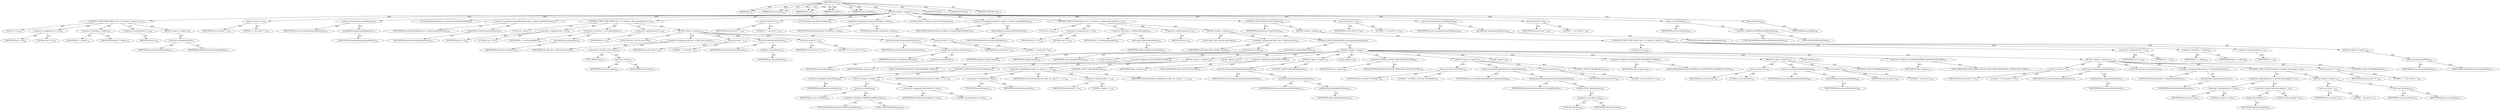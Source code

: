 digraph "write" {  
"111669149697" [label = <(METHOD,write)<SUB>115</SUB>> ]
"115964116993" [label = <(PARAM,this)<SUB>115</SUB>> ]
"115964116998" [label = <(PARAM,Element element)<SUB>115</SUB>> ]
"115964116999" [label = <(PARAM,Writer out)<SUB>115</SUB>> ]
"115964117000" [label = <(PARAM,int indent)<SUB>115</SUB>> ]
"115964117001" [label = <(PARAM,String indentWith)<SUB>116</SUB>> ]
"25769803777" [label = <(BLOCK,&lt;empty&gt;,&lt;empty&gt;)<SUB>117</SUB>> ]
"47244640256" [label = <(CONTROL_STRUCTURE,FOR,for (int i = 0; Some(i &lt; indent); i++))<SUB>120</SUB>> ]
"94489280513" [label = <(LOCAL,int i: int)<SUB>120</SUB>> ]
"30064771078" [label = <(&lt;operator&gt;.assignment,int i = 0)<SUB>120</SUB>> ]
"68719476751" [label = <(IDENTIFIER,i,int i = 0)<SUB>120</SUB>> ]
"90194313220" [label = <(LITERAL,0,int i = 0)<SUB>120</SUB>> ]
"30064771079" [label = <(&lt;operator&gt;.lessThan,i &lt; indent)<SUB>120</SUB>> ]
"68719476752" [label = <(IDENTIFIER,i,i &lt; indent)<SUB>120</SUB>> ]
"68719476753" [label = <(IDENTIFIER,indent,i &lt; indent)<SUB>120</SUB>> ]
"30064771080" [label = <(&lt;operator&gt;.postIncrement,i++)<SUB>120</SUB>> ]
"68719476754" [label = <(IDENTIFIER,i,i++)<SUB>120</SUB>> ]
"25769803778" [label = <(BLOCK,&lt;empty&gt;,&lt;empty&gt;)<SUB>120</SUB>> ]
"30064771081" [label = <(write,out.write(indentWith))<SUB>121</SUB>> ]
"68719476755" [label = <(IDENTIFIER,out,out.write(indentWith))<SUB>121</SUB>> ]
"68719476756" [label = <(IDENTIFIER,indentWith,out.write(indentWith))<SUB>121</SUB>> ]
"30064771082" [label = <(write,out.write(&quot;&lt;&quot;))<SUB>125</SUB>> ]
"68719476757" [label = <(IDENTIFIER,out,out.write(&quot;&lt;&quot;))<SUB>125</SUB>> ]
"90194313221" [label = <(LITERAL,&quot;&lt;&quot;,out.write(&quot;&lt;&quot;))<SUB>125</SUB>> ]
"30064771083" [label = <(write,out.write(element.getTagName()))<SUB>126</SUB>> ]
"68719476758" [label = <(IDENTIFIER,out,out.write(element.getTagName()))<SUB>126</SUB>> ]
"30064771084" [label = <(getTagName,element.getTagName())<SUB>126</SUB>> ]
"68719476759" [label = <(IDENTIFIER,element,element.getTagName())<SUB>126</SUB>> ]
"94489280514" [label = <(LOCAL,NamedNodeMap attrs: org.w3c.dom.NamedNodeMap)<SUB>129</SUB>> ]
"30064771085" [label = <(&lt;operator&gt;.assignment,NamedNodeMap attrs = element.getAttributes())<SUB>129</SUB>> ]
"68719476760" [label = <(IDENTIFIER,attrs,NamedNodeMap attrs = element.getAttributes())<SUB>129</SUB>> ]
"30064771086" [label = <(getAttributes,element.getAttributes())<SUB>129</SUB>> ]
"68719476761" [label = <(IDENTIFIER,element,element.getAttributes())<SUB>129</SUB>> ]
"47244640257" [label = <(CONTROL_STRUCTURE,FOR,for (int i = 0; Some(i &lt; attrs.getLength()); i++))<SUB>130</SUB>> ]
"94489280515" [label = <(LOCAL,int i: int)<SUB>130</SUB>> ]
"30064771087" [label = <(&lt;operator&gt;.assignment,int i = 0)<SUB>130</SUB>> ]
"68719476762" [label = <(IDENTIFIER,i,int i = 0)<SUB>130</SUB>> ]
"90194313222" [label = <(LITERAL,0,int i = 0)<SUB>130</SUB>> ]
"30064771088" [label = <(&lt;operator&gt;.lessThan,i &lt; attrs.getLength())<SUB>130</SUB>> ]
"68719476763" [label = <(IDENTIFIER,i,i &lt; attrs.getLength())<SUB>130</SUB>> ]
"30064771089" [label = <(getLength,attrs.getLength())<SUB>130</SUB>> ]
"68719476764" [label = <(IDENTIFIER,attrs,attrs.getLength())<SUB>130</SUB>> ]
"30064771090" [label = <(&lt;operator&gt;.postIncrement,i++)<SUB>130</SUB>> ]
"68719476765" [label = <(IDENTIFIER,i,i++)<SUB>130</SUB>> ]
"25769803779" [label = <(BLOCK,&lt;empty&gt;,&lt;empty&gt;)<SUB>130</SUB>> ]
"94489280516" [label = <(LOCAL,Attr attr: org.w3c.dom.Attr)<SUB>131</SUB>> ]
"30064771091" [label = <(&lt;operator&gt;.assignment,Attr attr = (Attr) attrs.item(i))<SUB>131</SUB>> ]
"68719476766" [label = <(IDENTIFIER,attr,Attr attr = (Attr) attrs.item(i))<SUB>131</SUB>> ]
"30064771092" [label = <(&lt;operator&gt;.cast,(Attr) attrs.item(i))<SUB>131</SUB>> ]
"180388626432" [label = <(TYPE_REF,Attr,Attr)<SUB>131</SUB>> ]
"30064771093" [label = <(item,attrs.item(i))<SUB>131</SUB>> ]
"68719476767" [label = <(IDENTIFIER,attrs,attrs.item(i))<SUB>131</SUB>> ]
"68719476768" [label = <(IDENTIFIER,i,attrs.item(i))<SUB>131</SUB>> ]
"30064771094" [label = <(write,out.write(&quot; &quot;))<SUB>132</SUB>> ]
"68719476769" [label = <(IDENTIFIER,out,out.write(&quot; &quot;))<SUB>132</SUB>> ]
"90194313223" [label = <(LITERAL,&quot; &quot;,out.write(&quot; &quot;))<SUB>132</SUB>> ]
"30064771095" [label = <(write,out.write(attr.getName()))<SUB>133</SUB>> ]
"68719476770" [label = <(IDENTIFIER,out,out.write(attr.getName()))<SUB>133</SUB>> ]
"30064771096" [label = <(getName,attr.getName())<SUB>133</SUB>> ]
"68719476771" [label = <(IDENTIFIER,attr,attr.getName())<SUB>133</SUB>> ]
"30064771097" [label = <(write,out.write(&quot;=\&quot;&quot;))<SUB>134</SUB>> ]
"68719476772" [label = <(IDENTIFIER,out,out.write(&quot;=\&quot;&quot;))<SUB>134</SUB>> ]
"90194313224" [label = <(LITERAL,&quot;=\&quot;&quot;,out.write(&quot;=\&quot;&quot;))<SUB>134</SUB>> ]
"30064771098" [label = <(write,out.write(encode(attr.getValue())))<SUB>135</SUB>> ]
"68719476773" [label = <(IDENTIFIER,out,out.write(encode(attr.getValue())))<SUB>135</SUB>> ]
"30064771099" [label = <(encode,this.encode(attr.getValue()))<SUB>135</SUB>> ]
"68719476737" [label = <(IDENTIFIER,this,this.encode(attr.getValue()))<SUB>135</SUB>> ]
"30064771100" [label = <(getValue,attr.getValue())<SUB>135</SUB>> ]
"68719476774" [label = <(IDENTIFIER,attr,attr.getValue())<SUB>135</SUB>> ]
"30064771101" [label = <(write,out.write(&quot;\&quot;&quot;))<SUB>136</SUB>> ]
"68719476775" [label = <(IDENTIFIER,out,out.write(&quot;\&quot;&quot;))<SUB>136</SUB>> ]
"90194313225" [label = <(LITERAL,&quot;\&quot;&quot;,out.write(&quot;\&quot;&quot;))<SUB>136</SUB>> ]
"30064771102" [label = <(write,out.write(&quot;&gt;&quot;))<SUB>138</SUB>> ]
"68719476776" [label = <(IDENTIFIER,out,out.write(&quot;&gt;&quot;))<SUB>138</SUB>> ]
"90194313226" [label = <(LITERAL,&quot;&gt;&quot;,out.write(&quot;&gt;&quot;))<SUB>138</SUB>> ]
"94489280517" [label = <(LOCAL,boolean hasChildren: boolean)<SUB>141</SUB>> ]
"30064771103" [label = <(&lt;operator&gt;.assignment,boolean hasChildren = false)<SUB>141</SUB>> ]
"68719476777" [label = <(IDENTIFIER,hasChildren,boolean hasChildren = false)<SUB>141</SUB>> ]
"90194313227" [label = <(LITERAL,false,boolean hasChildren = false)<SUB>141</SUB>> ]
"94489280518" [label = <(LOCAL,NodeList children: org.w3c.dom.NodeList)<SUB>142</SUB>> ]
"30064771104" [label = <(&lt;operator&gt;.assignment,NodeList children = element.getChildNodes())<SUB>142</SUB>> ]
"68719476778" [label = <(IDENTIFIER,children,NodeList children = element.getChildNodes())<SUB>142</SUB>> ]
"30064771105" [label = <(getChildNodes,element.getChildNodes())<SUB>142</SUB>> ]
"68719476779" [label = <(IDENTIFIER,element,element.getChildNodes())<SUB>142</SUB>> ]
"47244640258" [label = <(CONTROL_STRUCTURE,FOR,for (int i = 0; Some(i &lt; children.getLength()); i++))<SUB>143</SUB>> ]
"94489280519" [label = <(LOCAL,int i: int)<SUB>143</SUB>> ]
"30064771106" [label = <(&lt;operator&gt;.assignment,int i = 0)<SUB>143</SUB>> ]
"68719476780" [label = <(IDENTIFIER,i,int i = 0)<SUB>143</SUB>> ]
"90194313228" [label = <(LITERAL,0,int i = 0)<SUB>143</SUB>> ]
"30064771107" [label = <(&lt;operator&gt;.lessThan,i &lt; children.getLength())<SUB>143</SUB>> ]
"68719476781" [label = <(IDENTIFIER,i,i &lt; children.getLength())<SUB>143</SUB>> ]
"30064771108" [label = <(getLength,children.getLength())<SUB>143</SUB>> ]
"68719476782" [label = <(IDENTIFIER,children,children.getLength())<SUB>143</SUB>> ]
"30064771109" [label = <(&lt;operator&gt;.postIncrement,i++)<SUB>143</SUB>> ]
"68719476783" [label = <(IDENTIFIER,i,i++)<SUB>143</SUB>> ]
"25769803780" [label = <(BLOCK,&lt;empty&gt;,&lt;empty&gt;)<SUB>143</SUB>> ]
"94489280520" [label = <(LOCAL,Node child: org.w3c.dom.Node)<SUB>144</SUB>> ]
"30064771110" [label = <(&lt;operator&gt;.assignment,Node child = children.item(i))<SUB>144</SUB>> ]
"68719476784" [label = <(IDENTIFIER,child,Node child = children.item(i))<SUB>144</SUB>> ]
"30064771111" [label = <(item,children.item(i))<SUB>144</SUB>> ]
"68719476785" [label = <(IDENTIFIER,children,children.item(i))<SUB>144</SUB>> ]
"68719476786" [label = <(IDENTIFIER,i,children.item(i))<SUB>144</SUB>> ]
"47244640259" [label = <(CONTROL_STRUCTURE,SWITCH,switch(child.getNodeType()))> ]
"30064771112" [label = <(getNodeType,child.getNodeType())<SUB>146</SUB>> ]
"68719476787" [label = <(IDENTIFIER,child,child.getNodeType())<SUB>146</SUB>> ]
"25769803781" [label = <(BLOCK,&lt;empty&gt;,&lt;empty&gt;)> ]
"81604378624" [label = <(JUMP_TARGET,case)> ]
"30064771113" [label = <(&lt;operator&gt;.fieldAccess,Node.ELEMENT_NODE)<SUB>148</SUB>> ]
"68719476788" [label = <(IDENTIFIER,Node,&lt;empty&gt;)<SUB>148</SUB>> ]
"55834574848" [label = <(FIELD_IDENTIFIER,ELEMENT_NODE,ELEMENT_NODE)<SUB>148</SUB>> ]
"25769803782" [label = <(BLOCK,&lt;empty&gt;,&lt;empty&gt;)<SUB>149</SUB>> ]
"47244640260" [label = <(CONTROL_STRUCTURE,IF,if (!hasChildren))<SUB>149</SUB>> ]
"30064771114" [label = <(&lt;operator&gt;.logicalNot,!hasChildren)<SUB>149</SUB>> ]
"68719476789" [label = <(IDENTIFIER,hasChildren,!hasChildren)<SUB>149</SUB>> ]
"25769803783" [label = <(BLOCK,&lt;empty&gt;,&lt;empty&gt;)<SUB>149</SUB>> ]
"30064771115" [label = <(write,out.write(lSep))<SUB>150</SUB>> ]
"68719476790" [label = <(IDENTIFIER,out,out.write(lSep))<SUB>150</SUB>> ]
"30064771116" [label = <(&lt;operator&gt;.fieldAccess,DOMElementWriter.lSep)<SUB>150</SUB>> ]
"180388626433" [label = <(TYPE_REF,DOMElementWriter,DOMElementWriter)<SUB>150</SUB>> ]
"55834574849" [label = <(FIELD_IDENTIFIER,lSep,lSep)<SUB>150</SUB>> ]
"30064771117" [label = <(&lt;operator&gt;.assignment,hasChildren = true)<SUB>151</SUB>> ]
"68719476791" [label = <(IDENTIFIER,hasChildren,hasChildren = true)<SUB>151</SUB>> ]
"90194313229" [label = <(LITERAL,true,hasChildren = true)<SUB>151</SUB>> ]
"30064771118" [label = <(write,this.write((Element) child, out, indent + 1, in...)<SUB>153</SUB>> ]
"68719476738" [label = <(IDENTIFIER,this,this.write((Element) child, out, indent + 1, in...)<SUB>153</SUB>> ]
"30064771119" [label = <(&lt;operator&gt;.cast,(Element) child)<SUB>153</SUB>> ]
"180388626434" [label = <(TYPE_REF,Element,Element)<SUB>153</SUB>> ]
"68719476792" [label = <(IDENTIFIER,child,(Element) child)<SUB>153</SUB>> ]
"68719476793" [label = <(IDENTIFIER,out,this.write((Element) child, out, indent + 1, in...)<SUB>153</SUB>> ]
"30064771120" [label = <(&lt;operator&gt;.addition,indent + 1)<SUB>153</SUB>> ]
"68719476794" [label = <(IDENTIFIER,indent,indent + 1)<SUB>153</SUB>> ]
"90194313230" [label = <(LITERAL,1,indent + 1)<SUB>153</SUB>> ]
"68719476795" [label = <(IDENTIFIER,indentWith,this.write((Element) child, out, indent + 1, in...)<SUB>153</SUB>> ]
"47244640261" [label = <(CONTROL_STRUCTURE,BREAK,break;)<SUB>154</SUB>> ]
"81604378625" [label = <(JUMP_TARGET,case)> ]
"30064771121" [label = <(&lt;operator&gt;.fieldAccess,Node.TEXT_NODE)<SUB>156</SUB>> ]
"68719476796" [label = <(IDENTIFIER,Node,&lt;empty&gt;)<SUB>156</SUB>> ]
"55834574850" [label = <(FIELD_IDENTIFIER,TEXT_NODE,TEXT_NODE)<SUB>156</SUB>> ]
"25769803784" [label = <(BLOCK,&lt;empty&gt;,&lt;empty&gt;)<SUB>157</SUB>> ]
"30064771122" [label = <(write,out.write(encode(child.getNodeValue())))<SUB>157</SUB>> ]
"68719476797" [label = <(IDENTIFIER,out,out.write(encode(child.getNodeValue())))<SUB>157</SUB>> ]
"30064771123" [label = <(encode,this.encode(child.getNodeValue()))<SUB>157</SUB>> ]
"68719476739" [label = <(IDENTIFIER,this,this.encode(child.getNodeValue()))<SUB>157</SUB>> ]
"30064771124" [label = <(getNodeValue,child.getNodeValue())<SUB>157</SUB>> ]
"68719476798" [label = <(IDENTIFIER,child,child.getNodeValue())<SUB>157</SUB>> ]
"47244640262" [label = <(CONTROL_STRUCTURE,BREAK,break;)<SUB>158</SUB>> ]
"81604378626" [label = <(JUMP_TARGET,case)> ]
"30064771125" [label = <(&lt;operator&gt;.fieldAccess,Node.CDATA_SECTION_NODE)<SUB>160</SUB>> ]
"68719476799" [label = <(IDENTIFIER,Node,&lt;empty&gt;)<SUB>160</SUB>> ]
"55834574851" [label = <(FIELD_IDENTIFIER,CDATA_SECTION_NODE,CDATA_SECTION_NODE)<SUB>160</SUB>> ]
"25769803785" [label = <(BLOCK,&lt;empty&gt;,&lt;empty&gt;)<SUB>161</SUB>> ]
"30064771126" [label = <(write,out.write(&quot;&lt;![CDATA[&quot;))<SUB>161</SUB>> ]
"68719476800" [label = <(IDENTIFIER,out,out.write(&quot;&lt;![CDATA[&quot;))<SUB>161</SUB>> ]
"90194313231" [label = <(LITERAL,&quot;&lt;![CDATA[&quot;,out.write(&quot;&lt;![CDATA[&quot;))<SUB>161</SUB>> ]
"30064771127" [label = <(write,out.write(encodedata(((Text) child).getData())))<SUB>162</SUB>> ]
"68719476801" [label = <(IDENTIFIER,out,out.write(encodedata(((Text) child).getData())))<SUB>162</SUB>> ]
"30064771128" [label = <(encodedata,this.encodedata(((Text) child).getData()))<SUB>162</SUB>> ]
"68719476740" [label = <(IDENTIFIER,this,this.encodedata(((Text) child).getData()))<SUB>162</SUB>> ]
"30064771129" [label = <(getData,(Text) child.getData())<SUB>162</SUB>> ]
"30064771130" [label = <(&lt;operator&gt;.cast,(Text) child)<SUB>162</SUB>> ]
"180388626435" [label = <(TYPE_REF,Text,Text)<SUB>162</SUB>> ]
"68719476802" [label = <(IDENTIFIER,child,(Text) child)<SUB>162</SUB>> ]
"30064771131" [label = <(write,out.write(&quot;]]&gt;&quot;))<SUB>163</SUB>> ]
"68719476803" [label = <(IDENTIFIER,out,out.write(&quot;]]&gt;&quot;))<SUB>163</SUB>> ]
"90194313232" [label = <(LITERAL,&quot;]]&gt;&quot;,out.write(&quot;]]&gt;&quot;))<SUB>163</SUB>> ]
"47244640263" [label = <(CONTROL_STRUCTURE,BREAK,break;)<SUB>164</SUB>> ]
"81604378627" [label = <(JUMP_TARGET,case)> ]
"30064771132" [label = <(&lt;operator&gt;.fieldAccess,Node.ENTITY_REFERENCE_NODE)<SUB>166</SUB>> ]
"68719476804" [label = <(IDENTIFIER,Node,&lt;empty&gt;)<SUB>166</SUB>> ]
"55834574852" [label = <(FIELD_IDENTIFIER,ENTITY_REFERENCE_NODE,ENTITY_REFERENCE_NODE)<SUB>166</SUB>> ]
"25769803786" [label = <(BLOCK,&lt;empty&gt;,&lt;empty&gt;)<SUB>167</SUB>> ]
"30064771133" [label = <(write,out.write('&amp;'))<SUB>167</SUB>> ]
"68719476805" [label = <(IDENTIFIER,out,out.write('&amp;'))<SUB>167</SUB>> ]
"90194313233" [label = <(LITERAL,'&amp;',out.write('&amp;'))<SUB>167</SUB>> ]
"30064771134" [label = <(write,out.write(child.getNodeName()))<SUB>168</SUB>> ]
"68719476806" [label = <(IDENTIFIER,out,out.write(child.getNodeName()))<SUB>168</SUB>> ]
"30064771135" [label = <(getNodeName,child.getNodeName())<SUB>168</SUB>> ]
"68719476807" [label = <(IDENTIFIER,child,child.getNodeName())<SUB>168</SUB>> ]
"30064771136" [label = <(write,out.write(';'))<SUB>169</SUB>> ]
"68719476808" [label = <(IDENTIFIER,out,out.write(';'))<SUB>169</SUB>> ]
"90194313234" [label = <(LITERAL,';',out.write(';'))<SUB>169</SUB>> ]
"47244640264" [label = <(CONTROL_STRUCTURE,BREAK,break;)<SUB>170</SUB>> ]
"81604378628" [label = <(JUMP_TARGET,case)> ]
"30064771137" [label = <(&lt;operator&gt;.fieldAccess,Node.PROCESSING_INSTRUCTION_NODE)<SUB>172</SUB>> ]
"68719476809" [label = <(IDENTIFIER,Node,&lt;empty&gt;)<SUB>172</SUB>> ]
"55834574853" [label = <(FIELD_IDENTIFIER,PROCESSING_INSTRUCTION_NODE,PROCESSING_INSTRUCTION_NODE)<SUB>172</SUB>> ]
"25769803787" [label = <(BLOCK,&lt;empty&gt;,&lt;empty&gt;)<SUB>173</SUB>> ]
"30064771138" [label = <(write,out.write(&quot;&lt;?&quot;))<SUB>173</SUB>> ]
"68719476810" [label = <(IDENTIFIER,out,out.write(&quot;&lt;?&quot;))<SUB>173</SUB>> ]
"90194313235" [label = <(LITERAL,&quot;&lt;?&quot;,out.write(&quot;&lt;?&quot;))<SUB>173</SUB>> ]
"30064771139" [label = <(write,out.write(child.getNodeName()))<SUB>174</SUB>> ]
"68719476811" [label = <(IDENTIFIER,out,out.write(child.getNodeName()))<SUB>174</SUB>> ]
"30064771140" [label = <(getNodeName,child.getNodeName())<SUB>174</SUB>> ]
"68719476812" [label = <(IDENTIFIER,child,child.getNodeName())<SUB>174</SUB>> ]
"94489280521" [label = <(LOCAL,String data: java.lang.String)<SUB>175</SUB>> ]
"30064771141" [label = <(&lt;operator&gt;.assignment,String data = child.getNodeValue())<SUB>175</SUB>> ]
"68719476813" [label = <(IDENTIFIER,data,String data = child.getNodeValue())<SUB>175</SUB>> ]
"30064771142" [label = <(getNodeValue,child.getNodeValue())<SUB>175</SUB>> ]
"68719476814" [label = <(IDENTIFIER,child,child.getNodeValue())<SUB>175</SUB>> ]
"47244640265" [label = <(CONTROL_STRUCTURE,IF,if (data != null &amp;&amp; data.length() &gt; 0))<SUB>176</SUB>> ]
"30064771143" [label = <(&lt;operator&gt;.logicalAnd,data != null &amp;&amp; data.length() &gt; 0)<SUB>176</SUB>> ]
"30064771144" [label = <(&lt;operator&gt;.notEquals,data != null)<SUB>176</SUB>> ]
"68719476815" [label = <(IDENTIFIER,data,data != null)<SUB>176</SUB>> ]
"90194313236" [label = <(LITERAL,null,data != null)<SUB>176</SUB>> ]
"30064771145" [label = <(&lt;operator&gt;.greaterThan,data.length() &gt; 0)<SUB>176</SUB>> ]
"30064771146" [label = <(length,data.length())<SUB>176</SUB>> ]
"68719476816" [label = <(IDENTIFIER,data,data.length())<SUB>176</SUB>> ]
"90194313237" [label = <(LITERAL,0,data.length() &gt; 0)<SUB>176</SUB>> ]
"25769803788" [label = <(BLOCK,&lt;empty&gt;,&lt;empty&gt;)<SUB>176</SUB>> ]
"30064771147" [label = <(write,out.write(' '))<SUB>177</SUB>> ]
"68719476817" [label = <(IDENTIFIER,out,out.write(' '))<SUB>177</SUB>> ]
"90194313238" [label = <(LITERAL,' ',out.write(' '))<SUB>177</SUB>> ]
"30064771148" [label = <(write,out.write(data))<SUB>178</SUB>> ]
"68719476818" [label = <(IDENTIFIER,out,out.write(data))<SUB>178</SUB>> ]
"68719476819" [label = <(IDENTIFIER,data,out.write(data))<SUB>178</SUB>> ]
"30064771149" [label = <(write,out.write(&quot;?&gt;&quot;))<SUB>180</SUB>> ]
"68719476820" [label = <(IDENTIFIER,out,out.write(&quot;?&gt;&quot;))<SUB>180</SUB>> ]
"90194313239" [label = <(LITERAL,&quot;?&gt;&quot;,out.write(&quot;?&gt;&quot;))<SUB>180</SUB>> ]
"47244640266" [label = <(CONTROL_STRUCTURE,BREAK,break;)<SUB>181</SUB>> ]
"47244640267" [label = <(CONTROL_STRUCTURE,IF,if (hasChildren))<SUB>188</SUB>> ]
"68719476821" [label = <(IDENTIFIER,hasChildren,if (hasChildren))<SUB>188</SUB>> ]
"25769803789" [label = <(BLOCK,&lt;empty&gt;,&lt;empty&gt;)<SUB>188</SUB>> ]
"47244640268" [label = <(CONTROL_STRUCTURE,FOR,for (int i = 0; Some(i &lt; indent); i++))<SUB>189</SUB>> ]
"94489280522" [label = <(LOCAL,int i: int)<SUB>189</SUB>> ]
"30064771150" [label = <(&lt;operator&gt;.assignment,int i = 0)<SUB>189</SUB>> ]
"68719476822" [label = <(IDENTIFIER,i,int i = 0)<SUB>189</SUB>> ]
"90194313240" [label = <(LITERAL,0,int i = 0)<SUB>189</SUB>> ]
"30064771151" [label = <(&lt;operator&gt;.lessThan,i &lt; indent)<SUB>189</SUB>> ]
"68719476823" [label = <(IDENTIFIER,i,i &lt; indent)<SUB>189</SUB>> ]
"68719476824" [label = <(IDENTIFIER,indent,i &lt; indent)<SUB>189</SUB>> ]
"30064771152" [label = <(&lt;operator&gt;.postIncrement,i++)<SUB>189</SUB>> ]
"68719476825" [label = <(IDENTIFIER,i,i++)<SUB>189</SUB>> ]
"25769803790" [label = <(BLOCK,&lt;empty&gt;,&lt;empty&gt;)<SUB>189</SUB>> ]
"30064771153" [label = <(write,out.write(indentWith))<SUB>190</SUB>> ]
"68719476826" [label = <(IDENTIFIER,out,out.write(indentWith))<SUB>190</SUB>> ]
"68719476827" [label = <(IDENTIFIER,indentWith,out.write(indentWith))<SUB>190</SUB>> ]
"30064771154" [label = <(write,out.write(&quot;&lt;/&quot;))<SUB>195</SUB>> ]
"68719476828" [label = <(IDENTIFIER,out,out.write(&quot;&lt;/&quot;))<SUB>195</SUB>> ]
"90194313241" [label = <(LITERAL,&quot;&lt;/&quot;,out.write(&quot;&lt;/&quot;))<SUB>195</SUB>> ]
"30064771155" [label = <(write,out.write(element.getTagName()))<SUB>196</SUB>> ]
"68719476829" [label = <(IDENTIFIER,out,out.write(element.getTagName()))<SUB>196</SUB>> ]
"30064771156" [label = <(getTagName,element.getTagName())<SUB>196</SUB>> ]
"68719476830" [label = <(IDENTIFIER,element,element.getTagName())<SUB>196</SUB>> ]
"30064771157" [label = <(write,out.write(&quot;&gt;&quot;))<SUB>197</SUB>> ]
"68719476831" [label = <(IDENTIFIER,out,out.write(&quot;&gt;&quot;))<SUB>197</SUB>> ]
"90194313242" [label = <(LITERAL,&quot;&gt;&quot;,out.write(&quot;&gt;&quot;))<SUB>197</SUB>> ]
"30064771158" [label = <(write,out.write(lSep))<SUB>198</SUB>> ]
"68719476832" [label = <(IDENTIFIER,out,out.write(lSep))<SUB>198</SUB>> ]
"30064771159" [label = <(&lt;operator&gt;.fieldAccess,DOMElementWriter.lSep)<SUB>198</SUB>> ]
"180388626436" [label = <(TYPE_REF,DOMElementWriter,DOMElementWriter)<SUB>198</SUB>> ]
"55834574854" [label = <(FIELD_IDENTIFIER,lSep,lSep)<SUB>198</SUB>> ]
"30064771160" [label = <(flush,out.flush())<SUB>199</SUB>> ]
"68719476833" [label = <(IDENTIFIER,out,out.flush())<SUB>199</SUB>> ]
"133143986181" [label = <(MODIFIER,PUBLIC)> ]
"133143986182" [label = <(MODIFIER,VIRTUAL)> ]
"128849018881" [label = <(METHOD_RETURN,void)<SUB>115</SUB>> ]
  "111669149697" -> "115964116993"  [ label = "AST: "] 
  "111669149697" -> "115964116998"  [ label = "AST: "] 
  "111669149697" -> "115964116999"  [ label = "AST: "] 
  "111669149697" -> "115964117000"  [ label = "AST: "] 
  "111669149697" -> "115964117001"  [ label = "AST: "] 
  "111669149697" -> "25769803777"  [ label = "AST: "] 
  "111669149697" -> "133143986181"  [ label = "AST: "] 
  "111669149697" -> "133143986182"  [ label = "AST: "] 
  "111669149697" -> "128849018881"  [ label = "AST: "] 
  "25769803777" -> "47244640256"  [ label = "AST: "] 
  "25769803777" -> "30064771082"  [ label = "AST: "] 
  "25769803777" -> "30064771083"  [ label = "AST: "] 
  "25769803777" -> "94489280514"  [ label = "AST: "] 
  "25769803777" -> "30064771085"  [ label = "AST: "] 
  "25769803777" -> "47244640257"  [ label = "AST: "] 
  "25769803777" -> "30064771102"  [ label = "AST: "] 
  "25769803777" -> "94489280517"  [ label = "AST: "] 
  "25769803777" -> "30064771103"  [ label = "AST: "] 
  "25769803777" -> "94489280518"  [ label = "AST: "] 
  "25769803777" -> "30064771104"  [ label = "AST: "] 
  "25769803777" -> "47244640258"  [ label = "AST: "] 
  "25769803777" -> "47244640267"  [ label = "AST: "] 
  "25769803777" -> "30064771154"  [ label = "AST: "] 
  "25769803777" -> "30064771155"  [ label = "AST: "] 
  "25769803777" -> "30064771157"  [ label = "AST: "] 
  "25769803777" -> "30064771158"  [ label = "AST: "] 
  "25769803777" -> "30064771160"  [ label = "AST: "] 
  "47244640256" -> "94489280513"  [ label = "AST: "] 
  "47244640256" -> "30064771078"  [ label = "AST: "] 
  "47244640256" -> "30064771079"  [ label = "AST: "] 
  "47244640256" -> "30064771080"  [ label = "AST: "] 
  "47244640256" -> "25769803778"  [ label = "AST: "] 
  "30064771078" -> "68719476751"  [ label = "AST: "] 
  "30064771078" -> "90194313220"  [ label = "AST: "] 
  "30064771079" -> "68719476752"  [ label = "AST: "] 
  "30064771079" -> "68719476753"  [ label = "AST: "] 
  "30064771080" -> "68719476754"  [ label = "AST: "] 
  "25769803778" -> "30064771081"  [ label = "AST: "] 
  "30064771081" -> "68719476755"  [ label = "AST: "] 
  "30064771081" -> "68719476756"  [ label = "AST: "] 
  "30064771082" -> "68719476757"  [ label = "AST: "] 
  "30064771082" -> "90194313221"  [ label = "AST: "] 
  "30064771083" -> "68719476758"  [ label = "AST: "] 
  "30064771083" -> "30064771084"  [ label = "AST: "] 
  "30064771084" -> "68719476759"  [ label = "AST: "] 
  "30064771085" -> "68719476760"  [ label = "AST: "] 
  "30064771085" -> "30064771086"  [ label = "AST: "] 
  "30064771086" -> "68719476761"  [ label = "AST: "] 
  "47244640257" -> "94489280515"  [ label = "AST: "] 
  "47244640257" -> "30064771087"  [ label = "AST: "] 
  "47244640257" -> "30064771088"  [ label = "AST: "] 
  "47244640257" -> "30064771090"  [ label = "AST: "] 
  "47244640257" -> "25769803779"  [ label = "AST: "] 
  "30064771087" -> "68719476762"  [ label = "AST: "] 
  "30064771087" -> "90194313222"  [ label = "AST: "] 
  "30064771088" -> "68719476763"  [ label = "AST: "] 
  "30064771088" -> "30064771089"  [ label = "AST: "] 
  "30064771089" -> "68719476764"  [ label = "AST: "] 
  "30064771090" -> "68719476765"  [ label = "AST: "] 
  "25769803779" -> "94489280516"  [ label = "AST: "] 
  "25769803779" -> "30064771091"  [ label = "AST: "] 
  "25769803779" -> "30064771094"  [ label = "AST: "] 
  "25769803779" -> "30064771095"  [ label = "AST: "] 
  "25769803779" -> "30064771097"  [ label = "AST: "] 
  "25769803779" -> "30064771098"  [ label = "AST: "] 
  "25769803779" -> "30064771101"  [ label = "AST: "] 
  "30064771091" -> "68719476766"  [ label = "AST: "] 
  "30064771091" -> "30064771092"  [ label = "AST: "] 
  "30064771092" -> "180388626432"  [ label = "AST: "] 
  "30064771092" -> "30064771093"  [ label = "AST: "] 
  "30064771093" -> "68719476767"  [ label = "AST: "] 
  "30064771093" -> "68719476768"  [ label = "AST: "] 
  "30064771094" -> "68719476769"  [ label = "AST: "] 
  "30064771094" -> "90194313223"  [ label = "AST: "] 
  "30064771095" -> "68719476770"  [ label = "AST: "] 
  "30064771095" -> "30064771096"  [ label = "AST: "] 
  "30064771096" -> "68719476771"  [ label = "AST: "] 
  "30064771097" -> "68719476772"  [ label = "AST: "] 
  "30064771097" -> "90194313224"  [ label = "AST: "] 
  "30064771098" -> "68719476773"  [ label = "AST: "] 
  "30064771098" -> "30064771099"  [ label = "AST: "] 
  "30064771099" -> "68719476737"  [ label = "AST: "] 
  "30064771099" -> "30064771100"  [ label = "AST: "] 
  "30064771100" -> "68719476774"  [ label = "AST: "] 
  "30064771101" -> "68719476775"  [ label = "AST: "] 
  "30064771101" -> "90194313225"  [ label = "AST: "] 
  "30064771102" -> "68719476776"  [ label = "AST: "] 
  "30064771102" -> "90194313226"  [ label = "AST: "] 
  "30064771103" -> "68719476777"  [ label = "AST: "] 
  "30064771103" -> "90194313227"  [ label = "AST: "] 
  "30064771104" -> "68719476778"  [ label = "AST: "] 
  "30064771104" -> "30064771105"  [ label = "AST: "] 
  "30064771105" -> "68719476779"  [ label = "AST: "] 
  "47244640258" -> "94489280519"  [ label = "AST: "] 
  "47244640258" -> "30064771106"  [ label = "AST: "] 
  "47244640258" -> "30064771107"  [ label = "AST: "] 
  "47244640258" -> "30064771109"  [ label = "AST: "] 
  "47244640258" -> "25769803780"  [ label = "AST: "] 
  "30064771106" -> "68719476780"  [ label = "AST: "] 
  "30064771106" -> "90194313228"  [ label = "AST: "] 
  "30064771107" -> "68719476781"  [ label = "AST: "] 
  "30064771107" -> "30064771108"  [ label = "AST: "] 
  "30064771108" -> "68719476782"  [ label = "AST: "] 
  "30064771109" -> "68719476783"  [ label = "AST: "] 
  "25769803780" -> "94489280520"  [ label = "AST: "] 
  "25769803780" -> "30064771110"  [ label = "AST: "] 
  "25769803780" -> "47244640259"  [ label = "AST: "] 
  "30064771110" -> "68719476784"  [ label = "AST: "] 
  "30064771110" -> "30064771111"  [ label = "AST: "] 
  "30064771111" -> "68719476785"  [ label = "AST: "] 
  "30064771111" -> "68719476786"  [ label = "AST: "] 
  "47244640259" -> "30064771112"  [ label = "AST: "] 
  "47244640259" -> "25769803781"  [ label = "AST: "] 
  "30064771112" -> "68719476787"  [ label = "AST: "] 
  "25769803781" -> "81604378624"  [ label = "AST: "] 
  "25769803781" -> "30064771113"  [ label = "AST: "] 
  "25769803781" -> "25769803782"  [ label = "AST: "] 
  "25769803781" -> "81604378625"  [ label = "AST: "] 
  "25769803781" -> "30064771121"  [ label = "AST: "] 
  "25769803781" -> "25769803784"  [ label = "AST: "] 
  "25769803781" -> "81604378626"  [ label = "AST: "] 
  "25769803781" -> "30064771125"  [ label = "AST: "] 
  "25769803781" -> "25769803785"  [ label = "AST: "] 
  "25769803781" -> "81604378627"  [ label = "AST: "] 
  "25769803781" -> "30064771132"  [ label = "AST: "] 
  "25769803781" -> "25769803786"  [ label = "AST: "] 
  "25769803781" -> "81604378628"  [ label = "AST: "] 
  "25769803781" -> "30064771137"  [ label = "AST: "] 
  "25769803781" -> "25769803787"  [ label = "AST: "] 
  "30064771113" -> "68719476788"  [ label = "AST: "] 
  "30064771113" -> "55834574848"  [ label = "AST: "] 
  "25769803782" -> "47244640260"  [ label = "AST: "] 
  "25769803782" -> "30064771118"  [ label = "AST: "] 
  "25769803782" -> "47244640261"  [ label = "AST: "] 
  "47244640260" -> "30064771114"  [ label = "AST: "] 
  "47244640260" -> "25769803783"  [ label = "AST: "] 
  "30064771114" -> "68719476789"  [ label = "AST: "] 
  "25769803783" -> "30064771115"  [ label = "AST: "] 
  "25769803783" -> "30064771117"  [ label = "AST: "] 
  "30064771115" -> "68719476790"  [ label = "AST: "] 
  "30064771115" -> "30064771116"  [ label = "AST: "] 
  "30064771116" -> "180388626433"  [ label = "AST: "] 
  "30064771116" -> "55834574849"  [ label = "AST: "] 
  "30064771117" -> "68719476791"  [ label = "AST: "] 
  "30064771117" -> "90194313229"  [ label = "AST: "] 
  "30064771118" -> "68719476738"  [ label = "AST: "] 
  "30064771118" -> "30064771119"  [ label = "AST: "] 
  "30064771118" -> "68719476793"  [ label = "AST: "] 
  "30064771118" -> "30064771120"  [ label = "AST: "] 
  "30064771118" -> "68719476795"  [ label = "AST: "] 
  "30064771119" -> "180388626434"  [ label = "AST: "] 
  "30064771119" -> "68719476792"  [ label = "AST: "] 
  "30064771120" -> "68719476794"  [ label = "AST: "] 
  "30064771120" -> "90194313230"  [ label = "AST: "] 
  "30064771121" -> "68719476796"  [ label = "AST: "] 
  "30064771121" -> "55834574850"  [ label = "AST: "] 
  "25769803784" -> "30064771122"  [ label = "AST: "] 
  "25769803784" -> "47244640262"  [ label = "AST: "] 
  "30064771122" -> "68719476797"  [ label = "AST: "] 
  "30064771122" -> "30064771123"  [ label = "AST: "] 
  "30064771123" -> "68719476739"  [ label = "AST: "] 
  "30064771123" -> "30064771124"  [ label = "AST: "] 
  "30064771124" -> "68719476798"  [ label = "AST: "] 
  "30064771125" -> "68719476799"  [ label = "AST: "] 
  "30064771125" -> "55834574851"  [ label = "AST: "] 
  "25769803785" -> "30064771126"  [ label = "AST: "] 
  "25769803785" -> "30064771127"  [ label = "AST: "] 
  "25769803785" -> "30064771131"  [ label = "AST: "] 
  "25769803785" -> "47244640263"  [ label = "AST: "] 
  "30064771126" -> "68719476800"  [ label = "AST: "] 
  "30064771126" -> "90194313231"  [ label = "AST: "] 
  "30064771127" -> "68719476801"  [ label = "AST: "] 
  "30064771127" -> "30064771128"  [ label = "AST: "] 
  "30064771128" -> "68719476740"  [ label = "AST: "] 
  "30064771128" -> "30064771129"  [ label = "AST: "] 
  "30064771129" -> "30064771130"  [ label = "AST: "] 
  "30064771130" -> "180388626435"  [ label = "AST: "] 
  "30064771130" -> "68719476802"  [ label = "AST: "] 
  "30064771131" -> "68719476803"  [ label = "AST: "] 
  "30064771131" -> "90194313232"  [ label = "AST: "] 
  "30064771132" -> "68719476804"  [ label = "AST: "] 
  "30064771132" -> "55834574852"  [ label = "AST: "] 
  "25769803786" -> "30064771133"  [ label = "AST: "] 
  "25769803786" -> "30064771134"  [ label = "AST: "] 
  "25769803786" -> "30064771136"  [ label = "AST: "] 
  "25769803786" -> "47244640264"  [ label = "AST: "] 
  "30064771133" -> "68719476805"  [ label = "AST: "] 
  "30064771133" -> "90194313233"  [ label = "AST: "] 
  "30064771134" -> "68719476806"  [ label = "AST: "] 
  "30064771134" -> "30064771135"  [ label = "AST: "] 
  "30064771135" -> "68719476807"  [ label = "AST: "] 
  "30064771136" -> "68719476808"  [ label = "AST: "] 
  "30064771136" -> "90194313234"  [ label = "AST: "] 
  "30064771137" -> "68719476809"  [ label = "AST: "] 
  "30064771137" -> "55834574853"  [ label = "AST: "] 
  "25769803787" -> "30064771138"  [ label = "AST: "] 
  "25769803787" -> "30064771139"  [ label = "AST: "] 
  "25769803787" -> "94489280521"  [ label = "AST: "] 
  "25769803787" -> "30064771141"  [ label = "AST: "] 
  "25769803787" -> "47244640265"  [ label = "AST: "] 
  "25769803787" -> "30064771149"  [ label = "AST: "] 
  "25769803787" -> "47244640266"  [ label = "AST: "] 
  "30064771138" -> "68719476810"  [ label = "AST: "] 
  "30064771138" -> "90194313235"  [ label = "AST: "] 
  "30064771139" -> "68719476811"  [ label = "AST: "] 
  "30064771139" -> "30064771140"  [ label = "AST: "] 
  "30064771140" -> "68719476812"  [ label = "AST: "] 
  "30064771141" -> "68719476813"  [ label = "AST: "] 
  "30064771141" -> "30064771142"  [ label = "AST: "] 
  "30064771142" -> "68719476814"  [ label = "AST: "] 
  "47244640265" -> "30064771143"  [ label = "AST: "] 
  "47244640265" -> "25769803788"  [ label = "AST: "] 
  "30064771143" -> "30064771144"  [ label = "AST: "] 
  "30064771143" -> "30064771145"  [ label = "AST: "] 
  "30064771144" -> "68719476815"  [ label = "AST: "] 
  "30064771144" -> "90194313236"  [ label = "AST: "] 
  "30064771145" -> "30064771146"  [ label = "AST: "] 
  "30064771145" -> "90194313237"  [ label = "AST: "] 
  "30064771146" -> "68719476816"  [ label = "AST: "] 
  "25769803788" -> "30064771147"  [ label = "AST: "] 
  "25769803788" -> "30064771148"  [ label = "AST: "] 
  "30064771147" -> "68719476817"  [ label = "AST: "] 
  "30064771147" -> "90194313238"  [ label = "AST: "] 
  "30064771148" -> "68719476818"  [ label = "AST: "] 
  "30064771148" -> "68719476819"  [ label = "AST: "] 
  "30064771149" -> "68719476820"  [ label = "AST: "] 
  "30064771149" -> "90194313239"  [ label = "AST: "] 
  "47244640267" -> "68719476821"  [ label = "AST: "] 
  "47244640267" -> "25769803789"  [ label = "AST: "] 
  "25769803789" -> "47244640268"  [ label = "AST: "] 
  "47244640268" -> "94489280522"  [ label = "AST: "] 
  "47244640268" -> "30064771150"  [ label = "AST: "] 
  "47244640268" -> "30064771151"  [ label = "AST: "] 
  "47244640268" -> "30064771152"  [ label = "AST: "] 
  "47244640268" -> "25769803790"  [ label = "AST: "] 
  "30064771150" -> "68719476822"  [ label = "AST: "] 
  "30064771150" -> "90194313240"  [ label = "AST: "] 
  "30064771151" -> "68719476823"  [ label = "AST: "] 
  "30064771151" -> "68719476824"  [ label = "AST: "] 
  "30064771152" -> "68719476825"  [ label = "AST: "] 
  "25769803790" -> "30064771153"  [ label = "AST: "] 
  "30064771153" -> "68719476826"  [ label = "AST: "] 
  "30064771153" -> "68719476827"  [ label = "AST: "] 
  "30064771154" -> "68719476828"  [ label = "AST: "] 
  "30064771154" -> "90194313241"  [ label = "AST: "] 
  "30064771155" -> "68719476829"  [ label = "AST: "] 
  "30064771155" -> "30064771156"  [ label = "AST: "] 
  "30064771156" -> "68719476830"  [ label = "AST: "] 
  "30064771157" -> "68719476831"  [ label = "AST: "] 
  "30064771157" -> "90194313242"  [ label = "AST: "] 
  "30064771158" -> "68719476832"  [ label = "AST: "] 
  "30064771158" -> "30064771159"  [ label = "AST: "] 
  "30064771159" -> "180388626436"  [ label = "AST: "] 
  "30064771159" -> "55834574854"  [ label = "AST: "] 
  "30064771160" -> "68719476833"  [ label = "AST: "] 
  "111669149697" -> "115964116993"  [ label = "DDG: "] 
  "111669149697" -> "115964116998"  [ label = "DDG: "] 
  "111669149697" -> "115964116999"  [ label = "DDG: "] 
  "111669149697" -> "115964117000"  [ label = "DDG: "] 
  "111669149697" -> "115964117001"  [ label = "DDG: "] 
}
